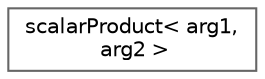digraph "Graphical Class Hierarchy"
{
 // LATEX_PDF_SIZE
  bgcolor="transparent";
  edge [fontname=Helvetica,fontsize=10,labelfontname=Helvetica,labelfontsize=10];
  node [fontname=Helvetica,fontsize=10,shape=box,height=0.2,width=0.4];
  rankdir="LR";
  Node0 [id="Node000000",label="scalarProduct\< arg1,\l arg2 \>",height=0.2,width=0.4,color="grey40", fillcolor="white", style="filled",URL="$classFoam_1_1scalarProduct.html",tooltip=" "];
}

